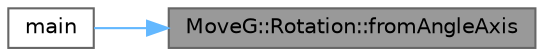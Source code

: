 digraph "MoveG::Rotation::fromAngleAxis"
{
 // INTERACTIVE_SVG=YES
 // LATEX_PDF_SIZE
  bgcolor="transparent";
  edge [fontname=Helvetica,fontsize=10,labelfontname=Helvetica,labelfontsize=10];
  node [fontname=Helvetica,fontsize=10,shape=box,height=0.2,width=0.4];
  rankdir="RL";
  Node1 [id="Node000001",label="MoveG::Rotation::fromAngleAxis",height=0.2,width=0.4,color="gray40", fillcolor="grey60", style="filled", fontcolor="black",tooltip="Creates a rotation from an axis-angle representation."];
  Node1 -> Node2 [id="edge1_Node000001_Node000002",dir="back",color="steelblue1",style="solid",tooltip=" "];
  Node2 [id="Node000002",label="main",height=0.2,width=0.4,color="grey40", fillcolor="white", style="filled",URL="$pose__example_8cpp.html#ae66f6b31b5ad750f1fe042a706a4e3d4",tooltip=" "];
}
